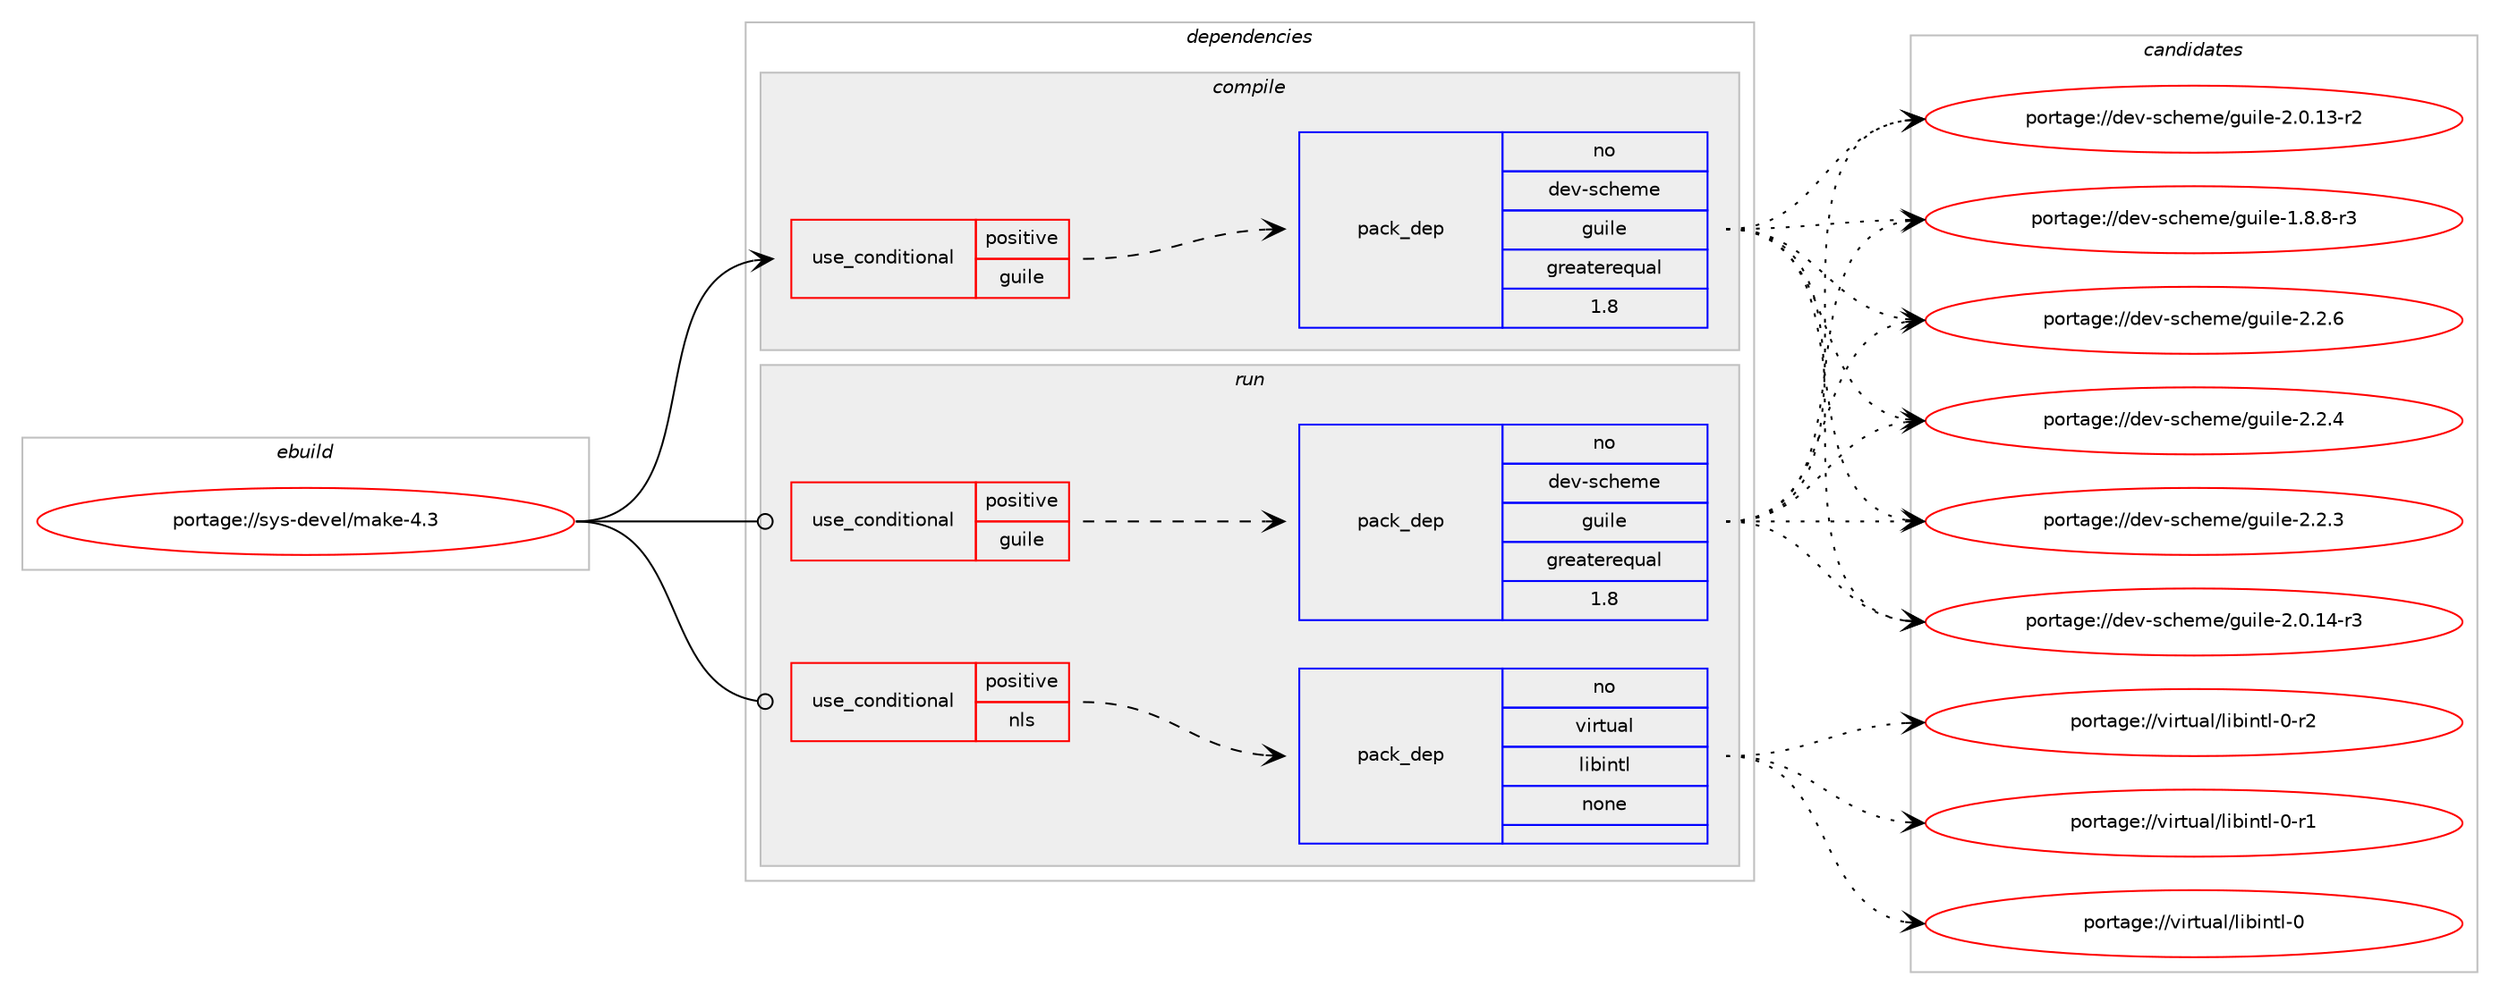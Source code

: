 digraph prolog {

# *************
# Graph options
# *************

newrank=true;
concentrate=true;
compound=true;
graph [rankdir=LR,fontname=Helvetica,fontsize=10,ranksep=1.5];#, ranksep=2.5, nodesep=0.2];
edge  [arrowhead=vee];
node  [fontname=Helvetica,fontsize=10];

# **********
# The ebuild
# **********

subgraph cluster_leftcol {
color=gray;
rank=same;
label=<<i>ebuild</i>>;
id [label="portage://sys-devel/make-4.3", color=red, width=4, href="../sys-devel/make-4.3.svg"];
}

# ****************
# The dependencies
# ****************

subgraph cluster_midcol {
color=gray;
label=<<i>dependencies</i>>;
subgraph cluster_compile {
fillcolor="#eeeeee";
style=filled;
label=<<i>compile</i>>;
subgraph cond6607 {
dependency34276 [label=<<TABLE BORDER="0" CELLBORDER="1" CELLSPACING="0" CELLPADDING="4"><TR><TD ROWSPAN="3" CELLPADDING="10">use_conditional</TD></TR><TR><TD>positive</TD></TR><TR><TD>guile</TD></TR></TABLE>>, shape=none, color=red];
subgraph pack26825 {
dependency34277 [label=<<TABLE BORDER="0" CELLBORDER="1" CELLSPACING="0" CELLPADDING="4" WIDTH="220"><TR><TD ROWSPAN="6" CELLPADDING="30">pack_dep</TD></TR><TR><TD WIDTH="110">no</TD></TR><TR><TD>dev-scheme</TD></TR><TR><TD>guile</TD></TR><TR><TD>greaterequal</TD></TR><TR><TD>1.8</TD></TR></TABLE>>, shape=none, color=blue];
}
dependency34276:e -> dependency34277:w [weight=20,style="dashed",arrowhead="vee"];
}
id:e -> dependency34276:w [weight=20,style="solid",arrowhead="vee"];
}
subgraph cluster_compileandrun {
fillcolor="#eeeeee";
style=filled;
label=<<i>compile and run</i>>;
}
subgraph cluster_run {
fillcolor="#eeeeee";
style=filled;
label=<<i>run</i>>;
subgraph cond6608 {
dependency34278 [label=<<TABLE BORDER="0" CELLBORDER="1" CELLSPACING="0" CELLPADDING="4"><TR><TD ROWSPAN="3" CELLPADDING="10">use_conditional</TD></TR><TR><TD>positive</TD></TR><TR><TD>guile</TD></TR></TABLE>>, shape=none, color=red];
subgraph pack26826 {
dependency34279 [label=<<TABLE BORDER="0" CELLBORDER="1" CELLSPACING="0" CELLPADDING="4" WIDTH="220"><TR><TD ROWSPAN="6" CELLPADDING="30">pack_dep</TD></TR><TR><TD WIDTH="110">no</TD></TR><TR><TD>dev-scheme</TD></TR><TR><TD>guile</TD></TR><TR><TD>greaterequal</TD></TR><TR><TD>1.8</TD></TR></TABLE>>, shape=none, color=blue];
}
dependency34278:e -> dependency34279:w [weight=20,style="dashed",arrowhead="vee"];
}
id:e -> dependency34278:w [weight=20,style="solid",arrowhead="odot"];
subgraph cond6609 {
dependency34280 [label=<<TABLE BORDER="0" CELLBORDER="1" CELLSPACING="0" CELLPADDING="4"><TR><TD ROWSPAN="3" CELLPADDING="10">use_conditional</TD></TR><TR><TD>positive</TD></TR><TR><TD>nls</TD></TR></TABLE>>, shape=none, color=red];
subgraph pack26827 {
dependency34281 [label=<<TABLE BORDER="0" CELLBORDER="1" CELLSPACING="0" CELLPADDING="4" WIDTH="220"><TR><TD ROWSPAN="6" CELLPADDING="30">pack_dep</TD></TR><TR><TD WIDTH="110">no</TD></TR><TR><TD>virtual</TD></TR><TR><TD>libintl</TD></TR><TR><TD>none</TD></TR><TR><TD></TD></TR></TABLE>>, shape=none, color=blue];
}
dependency34280:e -> dependency34281:w [weight=20,style="dashed",arrowhead="vee"];
}
id:e -> dependency34280:w [weight=20,style="solid",arrowhead="odot"];
}
}

# **************
# The candidates
# **************

subgraph cluster_choices {
rank=same;
color=gray;
label=<<i>candidates</i>>;

subgraph choice26825 {
color=black;
nodesep=1;
choice100101118451159910410110910147103117105108101455046504654 [label="portage://dev-scheme/guile-2.2.6", color=red, width=4,href="../dev-scheme/guile-2.2.6.svg"];
choice100101118451159910410110910147103117105108101455046504652 [label="portage://dev-scheme/guile-2.2.4", color=red, width=4,href="../dev-scheme/guile-2.2.4.svg"];
choice100101118451159910410110910147103117105108101455046504651 [label="portage://dev-scheme/guile-2.2.3", color=red, width=4,href="../dev-scheme/guile-2.2.3.svg"];
choice100101118451159910410110910147103117105108101455046484649524511451 [label="portage://dev-scheme/guile-2.0.14-r3", color=red, width=4,href="../dev-scheme/guile-2.0.14-r3.svg"];
choice100101118451159910410110910147103117105108101455046484649514511450 [label="portage://dev-scheme/guile-2.0.13-r2", color=red, width=4,href="../dev-scheme/guile-2.0.13-r2.svg"];
choice1001011184511599104101109101471031171051081014549465646564511451 [label="portage://dev-scheme/guile-1.8.8-r3", color=red, width=4,href="../dev-scheme/guile-1.8.8-r3.svg"];
dependency34277:e -> choice100101118451159910410110910147103117105108101455046504654:w [style=dotted,weight="100"];
dependency34277:e -> choice100101118451159910410110910147103117105108101455046504652:w [style=dotted,weight="100"];
dependency34277:e -> choice100101118451159910410110910147103117105108101455046504651:w [style=dotted,weight="100"];
dependency34277:e -> choice100101118451159910410110910147103117105108101455046484649524511451:w [style=dotted,weight="100"];
dependency34277:e -> choice100101118451159910410110910147103117105108101455046484649514511450:w [style=dotted,weight="100"];
dependency34277:e -> choice1001011184511599104101109101471031171051081014549465646564511451:w [style=dotted,weight="100"];
}
subgraph choice26826 {
color=black;
nodesep=1;
choice100101118451159910410110910147103117105108101455046504654 [label="portage://dev-scheme/guile-2.2.6", color=red, width=4,href="../dev-scheme/guile-2.2.6.svg"];
choice100101118451159910410110910147103117105108101455046504652 [label="portage://dev-scheme/guile-2.2.4", color=red, width=4,href="../dev-scheme/guile-2.2.4.svg"];
choice100101118451159910410110910147103117105108101455046504651 [label="portage://dev-scheme/guile-2.2.3", color=red, width=4,href="../dev-scheme/guile-2.2.3.svg"];
choice100101118451159910410110910147103117105108101455046484649524511451 [label="portage://dev-scheme/guile-2.0.14-r3", color=red, width=4,href="../dev-scheme/guile-2.0.14-r3.svg"];
choice100101118451159910410110910147103117105108101455046484649514511450 [label="portage://dev-scheme/guile-2.0.13-r2", color=red, width=4,href="../dev-scheme/guile-2.0.13-r2.svg"];
choice1001011184511599104101109101471031171051081014549465646564511451 [label="portage://dev-scheme/guile-1.8.8-r3", color=red, width=4,href="../dev-scheme/guile-1.8.8-r3.svg"];
dependency34279:e -> choice100101118451159910410110910147103117105108101455046504654:w [style=dotted,weight="100"];
dependency34279:e -> choice100101118451159910410110910147103117105108101455046504652:w [style=dotted,weight="100"];
dependency34279:e -> choice100101118451159910410110910147103117105108101455046504651:w [style=dotted,weight="100"];
dependency34279:e -> choice100101118451159910410110910147103117105108101455046484649524511451:w [style=dotted,weight="100"];
dependency34279:e -> choice100101118451159910410110910147103117105108101455046484649514511450:w [style=dotted,weight="100"];
dependency34279:e -> choice1001011184511599104101109101471031171051081014549465646564511451:w [style=dotted,weight="100"];
}
subgraph choice26827 {
color=black;
nodesep=1;
choice11810511411611797108471081059810511011610845484511450 [label="portage://virtual/libintl-0-r2", color=red, width=4,href="../virtual/libintl-0-r2.svg"];
choice11810511411611797108471081059810511011610845484511449 [label="portage://virtual/libintl-0-r1", color=red, width=4,href="../virtual/libintl-0-r1.svg"];
choice1181051141161179710847108105981051101161084548 [label="portage://virtual/libintl-0", color=red, width=4,href="../virtual/libintl-0.svg"];
dependency34281:e -> choice11810511411611797108471081059810511011610845484511450:w [style=dotted,weight="100"];
dependency34281:e -> choice11810511411611797108471081059810511011610845484511449:w [style=dotted,weight="100"];
dependency34281:e -> choice1181051141161179710847108105981051101161084548:w [style=dotted,weight="100"];
}
}

}
